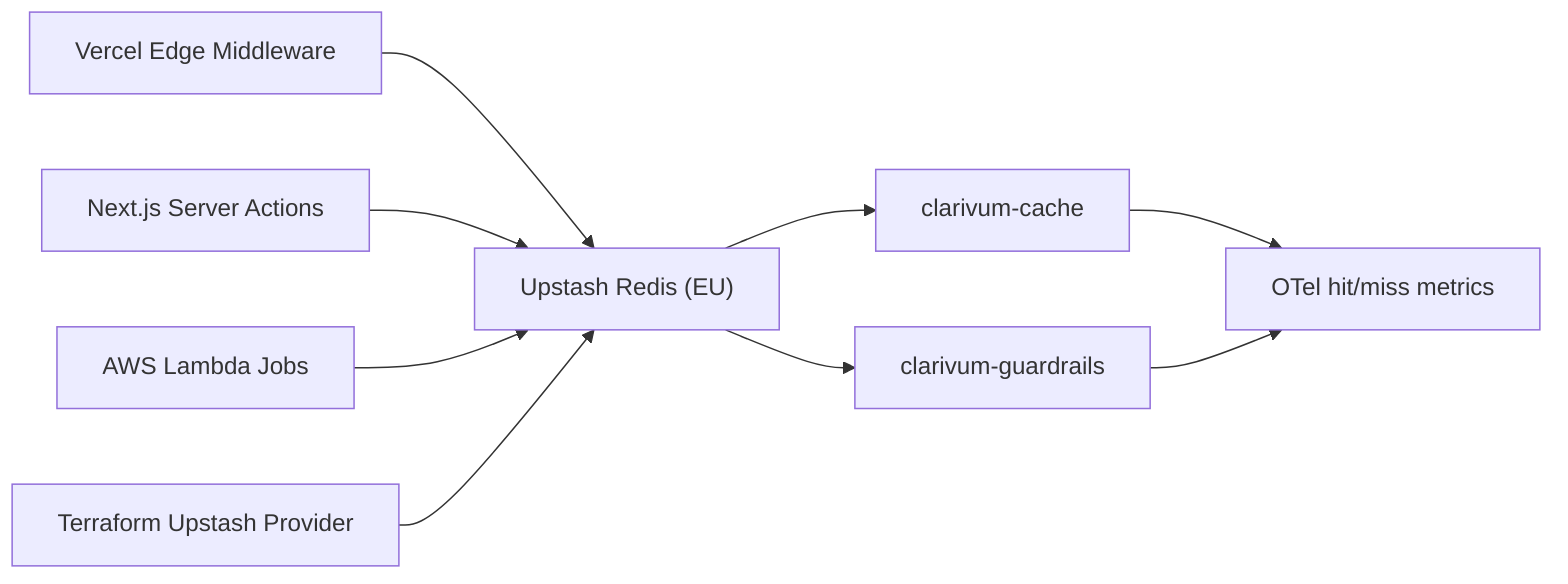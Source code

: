 flowchart LR
    EdgeMiddleware["Vercel Edge Middleware"] --> Upstash["Upstash Redis (EU)"]
    NextApi["Next.js Server Actions"] --> Upstash
    LambdaJobs["AWS Lambda Jobs"] --> Upstash
    Upstash --> CacheDB["clarivum-cache"]
    Upstash --> GuardrailDB["clarivum-guardrails"]
    CacheDB --> Observability["OTel hit/miss metrics"]
    GuardrailDB --> Observability
    Terraform["Terraform Upstash Provider"] --> Upstash